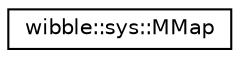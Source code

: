digraph G
{
  edge [fontname="Helvetica",fontsize="10",labelfontname="Helvetica",labelfontsize="10"];
  node [fontname="Helvetica",fontsize="10",shape=record];
  rankdir="LR";
  Node1 [label="wibble::sys::MMap",height=0.2,width=0.4,color="black", fillcolor="white", style="filled",URL="$structwibble_1_1sys_1_1MMap.html",tooltip="Map a file into memory."];
}
